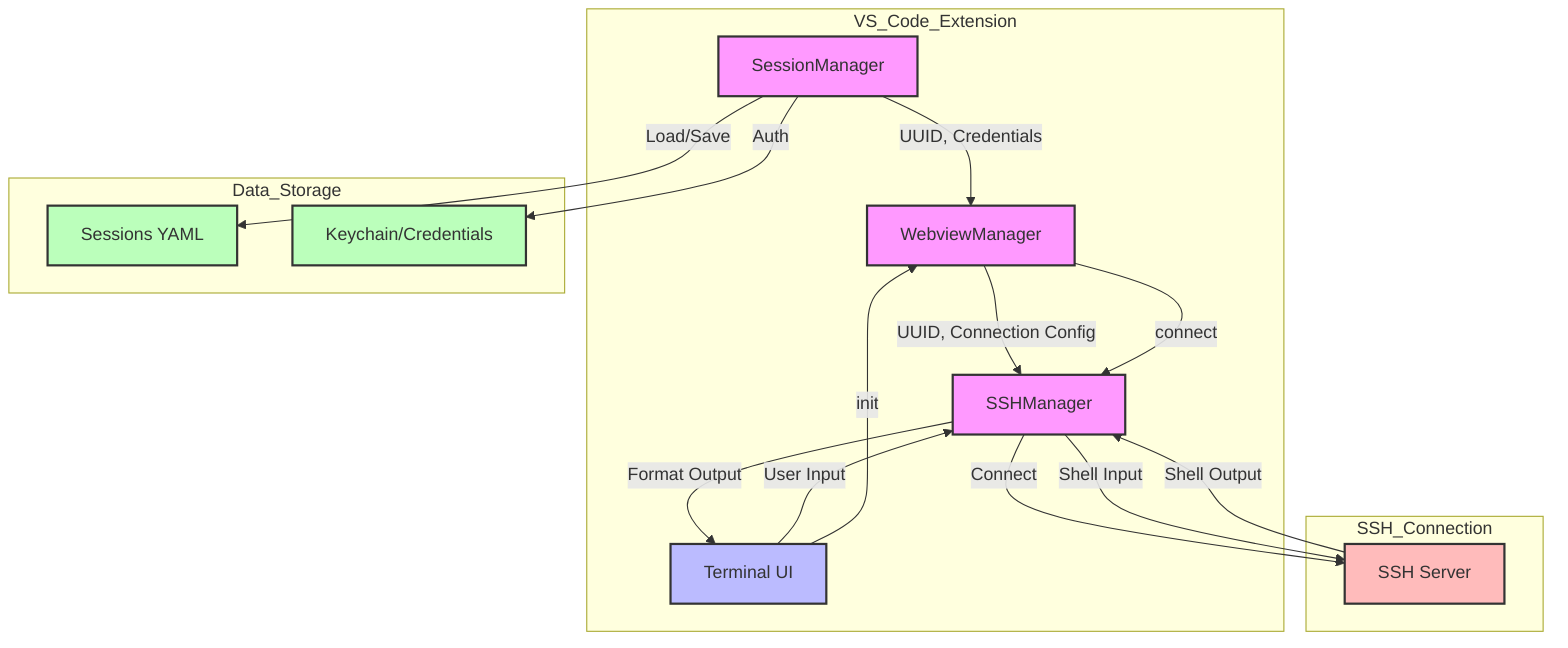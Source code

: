 graph TD
    subgraph VS_Code_Extension
        SM[SessionManager] -- "UUID, Credentials" --> WM[WebviewManager]
        WM -- "UUID, Connection Config" --> SSHM[SSHManager]
        SSHM -- "Format Output" --> UI[Terminal UI]
        UI -- "User Input" --> SSHM
    end
    
    subgraph SSH_Connection
        SSHM -- "Connect" --> SSH[SSH Server]
        SSH -- "Shell Output" --> SSHM
        SSHM -- "Shell Input" --> SSH
    end
    
    subgraph Data_Storage
        SM -- "Load/Save" --> YAML[Sessions YAML]
        SM -- "Auth" --> KC[Keychain/Credentials]
    end
    
    UI -- "init" --> WM
    WM -- "connect" --> SSHM
    
    classDef manager fill:#f9f,stroke:#333,stroke-width:2px;
    classDef ui fill:#bbf,stroke:#333,stroke-width:2px;
    classDef storage fill:#bfb,stroke:#333,stroke-width:2px;
    classDef server fill:#fbb,stroke:#333,stroke-width:2px;
    
    class SM,WM,SSHM manager;
    class UI ui;
    class YAML,KC storage;
    class SSH server;